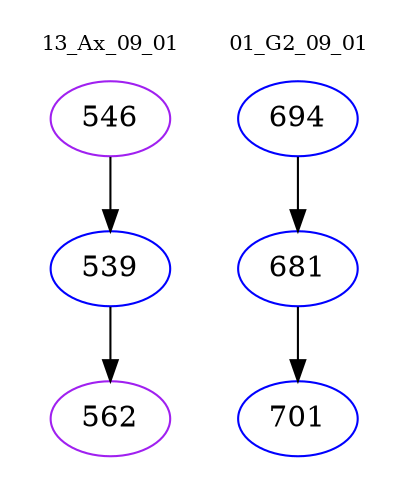 digraph{
subgraph cluster_0 {
color = white
label = "13_Ax_09_01";
fontsize=10;
T0_546 [label="546", color="purple"]
T0_546 -> T0_539 [color="black"]
T0_539 [label="539", color="blue"]
T0_539 -> T0_562 [color="black"]
T0_562 [label="562", color="purple"]
}
subgraph cluster_1 {
color = white
label = "01_G2_09_01";
fontsize=10;
T1_694 [label="694", color="blue"]
T1_694 -> T1_681 [color="black"]
T1_681 [label="681", color="blue"]
T1_681 -> T1_701 [color="black"]
T1_701 [label="701", color="blue"]
}
}
